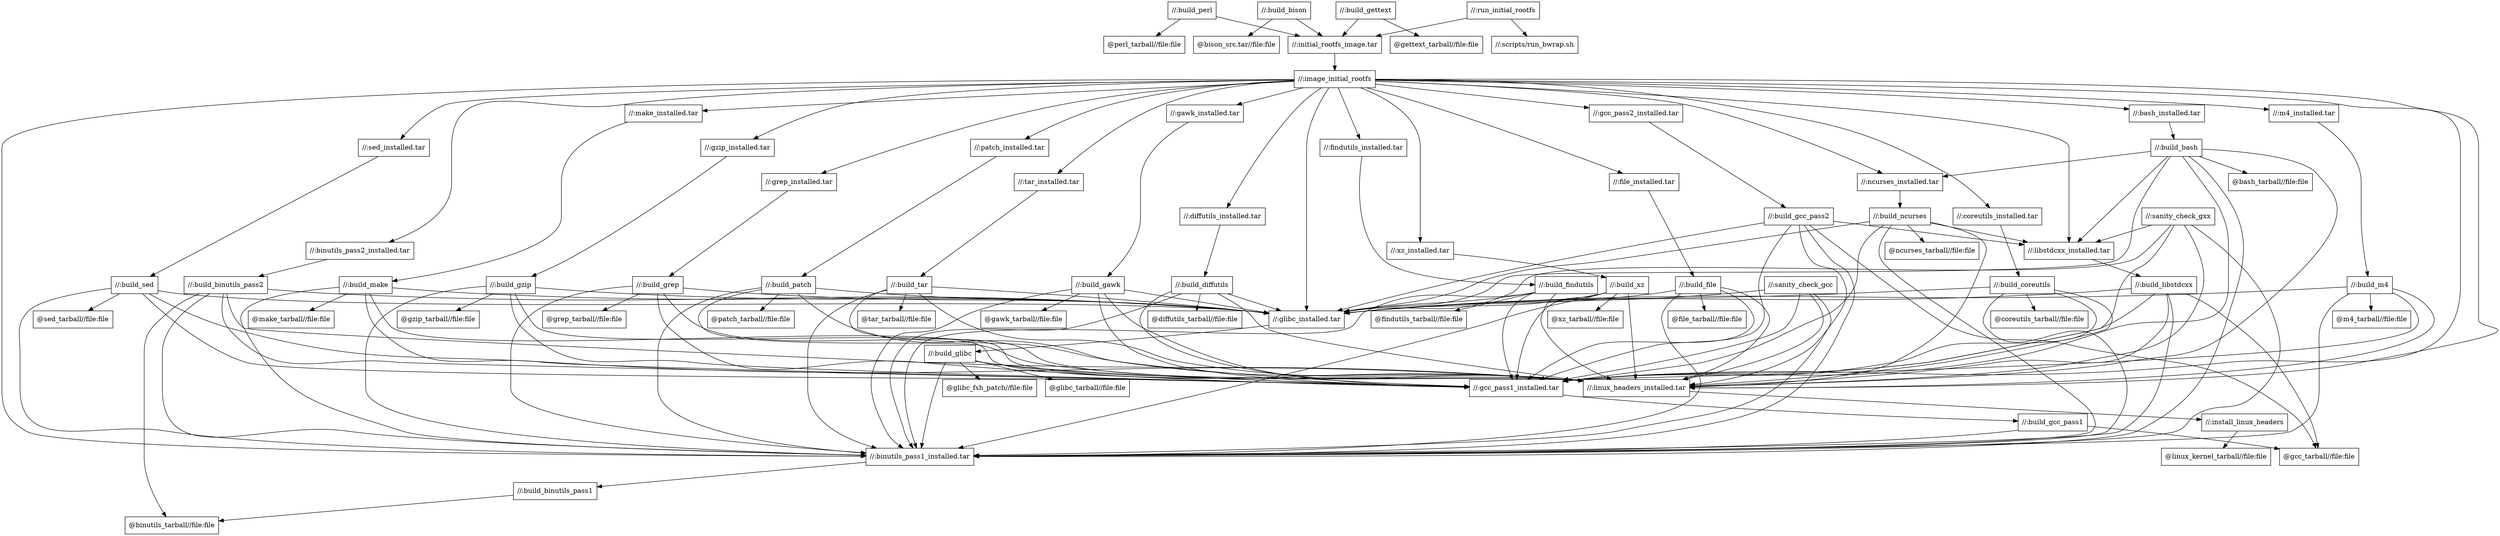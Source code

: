 digraph mygraph {
  node [shape=box];
  "//:run_initial_rootfs"
  "//:run_initial_rootfs" -> "//:initial_rootfs_image.tar"
  "//:run_initial_rootfs" -> "//:scripts/run_bwrap.sh"
  "//:build_perl"
  "//:build_perl" -> "//:initial_rootfs_image.tar"
  "//:build_perl" -> "@perl_tarball//file:file"
  "//:scripts/run_bwrap.sh"
  "@perl_tarball//file:file"
  "//:sanity_check_gcc"
  "//:sanity_check_gcc" -> "//:binutils_pass1_installed.tar"
  "//:sanity_check_gcc" -> "//:gcc_pass1_installed.tar"
  "//:sanity_check_gcc" -> "//:glibc_installed.tar"
  "//:sanity_check_gcc" -> "//:linux_headers_installed.tar"
  "//:build_bison"
  "//:build_bison" -> "//:initial_rootfs_image.tar"
  "//:build_bison" -> "@bison_src.tar//file:file"
  "@bison_src.tar//file:file"
  "//:build_gettext"
  "//:build_gettext" -> "//:initial_rootfs_image.tar"
  "//:build_gettext" -> "@gettext_tarball//file:file"
  "@gettext_tarball//file:file"
  "//:initial_rootfs_image.tar"
  "//:initial_rootfs_image.tar" -> "//:image_initial_rootfs"
  "//:image_initial_rootfs"
  "//:image_initial_rootfs" -> "//:binutils_pass1_installed.tar"
  "//:image_initial_rootfs" -> "//:gcc_pass1_installed.tar"
  "//:image_initial_rootfs" -> "//:linux_headers_installed.tar"
  "//:image_initial_rootfs" -> "//:glibc_installed.tar"
  "//:image_initial_rootfs" -> "//:libstdcxx_installed.tar"
  "//:image_initial_rootfs" -> "//:m4_installed.tar"
  "//:image_initial_rootfs" -> "//:ncurses_installed.tar"
  "//:image_initial_rootfs" -> "//:bash_installed.tar"
  "//:image_initial_rootfs" -> "//:coreutils_installed.tar"
  "//:image_initial_rootfs" -> "//:diffutils_installed.tar"
  "//:image_initial_rootfs" -> "//:file_installed.tar"
  "//:image_initial_rootfs" -> "//:findutils_installed.tar"
  "//:image_initial_rootfs" -> "//:gawk_installed.tar"
  "//:image_initial_rootfs" -> "//:grep_installed.tar"
  "//:image_initial_rootfs" -> "//:gzip_installed.tar"
  "//:image_initial_rootfs" -> "//:make_installed.tar"
  "//:image_initial_rootfs" -> "//:patch_installed.tar"
  "//:image_initial_rootfs" -> "//:sed_installed.tar"
  "//:image_initial_rootfs" -> "//:tar_installed.tar"
  "//:image_initial_rootfs" -> "//:xz_installed.tar"
  "//:image_initial_rootfs" -> "//:binutils_pass2_installed.tar"
  "//:image_initial_rootfs" -> "//:gcc_pass2_installed.tar"
  "//:gcc_pass2_installed.tar"
  "//:gcc_pass2_installed.tar" -> "//:build_gcc_pass2"
  "//:build_gcc_pass2"
  "//:build_gcc_pass2" -> "//:binutils_pass1_installed.tar"
  "//:build_gcc_pass2" -> "//:gcc_pass1_installed.tar"
  "//:build_gcc_pass2" -> "//:glibc_installed.tar"
  "//:build_gcc_pass2" -> "@gcc_tarball//file:file"
  "//:build_gcc_pass2" -> "//:linux_headers_installed.tar"
  "//:build_gcc_pass2" -> "//:libstdcxx_installed.tar"
  "//:binutils_pass2_installed.tar"
  "//:binutils_pass2_installed.tar" -> "//:build_binutils_pass2"
  "//:build_binutils_pass2"
  "//:build_binutils_pass2" -> "//:binutils_pass1_installed.tar"
  "//:build_binutils_pass2" -> "@binutils_tarball//file:file"
  "//:build_binutils_pass2" -> "//:gcc_pass1_installed.tar"
  "//:build_binutils_pass2" -> "//:glibc_installed.tar"
  "//:build_binutils_pass2" -> "//:linux_headers_installed.tar"
  "//:sed_installed.tar"
  "//:sed_installed.tar" -> "//:build_sed"
  "//:build_sed"
  "//:build_sed" -> "//:binutils_pass1_installed.tar"
  "//:build_sed" -> "@sed_tarball//file:file"
  "//:build_sed" -> "//:gcc_pass1_installed.tar"
  "//:build_sed" -> "//:glibc_installed.tar"
  "//:build_sed" -> "//:linux_headers_installed.tar"
  "//:make_installed.tar"
  "//:make_installed.tar" -> "//:build_make"
  "//:gzip_installed.tar"
  "//:gzip_installed.tar" -> "//:build_gzip"
  "//:build_gzip"
  "//:build_gzip" -> "//:binutils_pass1_installed.tar"
  "//:build_gzip" -> "//:gcc_pass1_installed.tar"
  "//:build_gzip" -> "//:glibc_installed.tar"
  "//:build_gzip" -> "//:linux_headers_installed.tar"
  "//:build_gzip" -> "@gzip_tarball//file:file"
  "@gzip_tarball//file:file"
  "//:grep_installed.tar"
  "//:grep_installed.tar" -> "//:build_grep"
  "//:build_grep"
  "//:build_grep" -> "//:binutils_pass1_installed.tar"
  "//:build_grep" -> "@grep_tarball//file:file"
  "//:build_grep" -> "//:gcc_pass1_installed.tar"
  "//:build_grep" -> "//:glibc_installed.tar"
  "//:build_grep" -> "//:linux_headers_installed.tar"
  "@grep_tarball//file:file"
  "//:gawk_installed.tar"
  "//:gawk_installed.tar" -> "//:build_gawk"
  "//:findutils_installed.tar"
  "//:findutils_installed.tar" -> "//:build_findutils"
  "//:build_findutils"
  "//:build_findutils" -> "//:binutils_pass1_installed.tar"
  "//:build_findutils" -> "@findutils_tarball//file:file"
  "//:build_findutils" -> "//:gcc_pass1_installed.tar"
  "//:build_findutils" -> "//:glibc_installed.tar"
  "//:build_findutils" -> "//:linux_headers_installed.tar"
  "@findutils_tarball//file:file"
  "//:file_installed.tar"
  "//:file_installed.tar" -> "//:build_file"
  "//:build_file"
  "//:build_file" -> "//:binutils_pass1_installed.tar"
  "//:build_file" -> "//:gcc_pass1_installed.tar"
  "//:build_file" -> "//:glibc_installed.tar"
  "//:build_file" -> "@file_tarball//file:file"
  "//:build_file" -> "//:linux_headers_installed.tar"
  "//:coreutils_installed.tar"
  "//:coreutils_installed.tar" -> "//:build_coreutils"
  "//:m4_installed.tar"
  "//:m4_installed.tar" -> "//:build_m4"
  "//:build_m4"
  "//:build_m4" -> "//:binutils_pass1_installed.tar"
  "//:build_m4" -> "//:gcc_pass1_installed.tar"
  "//:build_m4" -> "//:glibc_installed.tar"
  "//:build_m4" -> "@m4_tarball//file:file"
  "//:build_m4" -> "//:linux_headers_installed.tar"
  "@m4_tarball//file:file"
  "//:patch_installed.tar"
  "//:patch_installed.tar" -> "//:build_patch"
  "//:build_patch"
  "//:build_patch" -> "//:binutils_pass1_installed.tar"
  "//:build_patch" -> "//:gcc_pass1_installed.tar"
  "//:build_patch" -> "//:glibc_installed.tar"
  "//:build_patch" -> "//:linux_headers_installed.tar"
  "//:build_patch" -> "@patch_tarball//file:file"
  "@patch_tarball//file:file"
  "@file_tarball//file:file"
  "//:build_make"
  "//:build_make" -> "@make_tarball//file:file"
  "//:build_make" -> "//:binutils_pass1_installed.tar"
  "//:build_make" -> "//:gcc_pass1_installed.tar"
  "//:build_make" -> "//:glibc_installed.tar"
  "//:build_make" -> "//:linux_headers_installed.tar"
  "@make_tarball//file:file"
  "@sed_tarball//file:file"
  "//:build_gawk"
  "//:build_gawk" -> "//:binutils_pass1_installed.tar"
  "//:build_gawk" -> "//:gcc_pass1_installed.tar"
  "//:build_gawk" -> "//:glibc_installed.tar"
  "//:build_gawk" -> "@gawk_tarball//file:file"
  "//:build_gawk" -> "//:linux_headers_installed.tar"
  "@gawk_tarball//file:file"
  "//:tar_installed.tar"
  "//:tar_installed.tar" -> "//:build_tar"
  "//:diffutils_installed.tar"
  "//:diffutils_installed.tar" -> "//:build_diffutils"
  "//:build_diffutils"
  "//:build_diffutils" -> "//:binutils_pass1_installed.tar"
  "//:build_diffutils" -> "@diffutils_tarball//file:file"
  "//:build_diffutils" -> "//:gcc_pass1_installed.tar"
  "//:build_diffutils" -> "//:glibc_installed.tar"
  "//:build_diffutils" -> "//:linux_headers_installed.tar"
  "@diffutils_tarball//file:file"
  "//:bash_installed.tar"
  "//:bash_installed.tar" -> "//:build_bash"
  "//:build_bash"
  "//:build_bash" -> "//:binutils_pass1_installed.tar"
  "//:build_bash" -> "@bash_tarball//file:file"
  "//:build_bash" -> "//:gcc_pass1_installed.tar"
  "//:build_bash" -> "//:glibc_installed.tar"
  "//:build_bash" -> "//:linux_headers_installed.tar"
  "//:build_bash" -> "//:libstdcxx_installed.tar"
  "//:build_bash" -> "//:ncurses_installed.tar"
  "//:ncurses_installed.tar"
  "//:ncurses_installed.tar" -> "//:build_ncurses"
  "//:build_ncurses"
  "//:build_ncurses" -> "//:binutils_pass1_installed.tar"
  "//:build_ncurses" -> "//:gcc_pass1_installed.tar"
  "//:build_ncurses" -> "//:glibc_installed.tar"
  "//:build_ncurses" -> "@ncurses_tarball//file:file"
  "//:build_ncurses" -> "//:libstdcxx_installed.tar"
  "//:build_ncurses" -> "//:linux_headers_installed.tar"
  "@ncurses_tarball//file:file"
  "//:xz_installed.tar"
  "//:xz_installed.tar" -> "//:build_xz"
  "//:build_xz"
  "//:build_xz" -> "//:binutils_pass1_installed.tar"
  "//:build_xz" -> "@xz_tarball//file:file"
  "//:build_xz" -> "//:gcc_pass1_installed.tar"
  "//:build_xz" -> "//:glibc_installed.tar"
  "//:build_xz" -> "//:linux_headers_installed.tar"
  "@xz_tarball//file:file"
  "@bash_tarball//file:file"
  "//:build_tar"
  "//:build_tar" -> "//:binutils_pass1_installed.tar"
  "//:build_tar" -> "//:gcc_pass1_installed.tar"
  "//:build_tar" -> "//:glibc_installed.tar"
  "//:build_tar" -> "@tar_tarball//file:file"
  "//:build_tar" -> "//:linux_headers_installed.tar"
  "@tar_tarball//file:file"
  "//:build_coreutils"
  "//:build_coreutils" -> "//:binutils_pass1_installed.tar"
  "//:build_coreutils" -> "//:gcc_pass1_installed.tar"
  "//:build_coreutils" -> "//:glibc_installed.tar"
  "//:build_coreutils" -> "@coreutils_tarball//file:file"
  "//:build_coreutils" -> "//:linux_headers_installed.tar"
  "@coreutils_tarball//file:file"
  "//:sanity_check_gxx"
  "//:sanity_check_gxx" -> "//:binutils_pass1_installed.tar"
  "//:sanity_check_gxx" -> "//:gcc_pass1_installed.tar"
  "//:sanity_check_gxx" -> "//:glibc_installed.tar"
  "//:sanity_check_gxx" -> "//:linux_headers_installed.tar"
  "//:sanity_check_gxx" -> "//:libstdcxx_installed.tar"
  "//:libstdcxx_installed.tar"
  "//:libstdcxx_installed.tar" -> "//:build_libstdcxx"
  "//:build_libstdcxx"
  "//:build_libstdcxx" -> "//:binutils_pass1_installed.tar"
  "//:build_libstdcxx" -> "@gcc_tarball//file:file"
  "//:build_libstdcxx" -> "//:gcc_pass1_installed.tar"
  "//:build_libstdcxx" -> "//:glibc_installed.tar"
  "//:build_libstdcxx" -> "//:linux_headers_installed.tar"
  "//:glibc_installed.tar"
  "//:glibc_installed.tar" -> "//:build_glibc"
  "//:build_glibc"
  "//:build_glibc" -> "@glibc_tarball//file:file"
  "//:build_glibc" -> "//:linux_headers_installed.tar"
  "//:build_glibc" -> "@glibc_fsh_patch//file:file"
  "//:build_glibc" -> "//:binutils_pass1_installed.tar"
  "//:build_glibc" -> "//:gcc_pass1_installed.tar"
  "@glibc_fsh_patch//file:file"
  "//:linux_headers_installed.tar"
  "//:linux_headers_installed.tar" -> "//:install_linux_headers"
  "//:install_linux_headers"
  "//:install_linux_headers" -> "@linux_kernel_tarball//file:file"
  "@linux_kernel_tarball//file:file"
  "@glibc_tarball//file:file"
  "//:gcc_pass1_installed.tar"
  "//:gcc_pass1_installed.tar" -> "//:build_gcc_pass1"
  "//:build_gcc_pass1"
  "//:build_gcc_pass1" -> "//:binutils_pass1_installed.tar"
  "//:build_gcc_pass1" -> "@gcc_tarball//file:file"
  "@gcc_tarball//file:file"
  "//:binutils_pass1_installed.tar"
  "//:binutils_pass1_installed.tar" -> "//:build_binutils_pass1"
  "//:build_binutils_pass1"
  "//:build_binutils_pass1" -> "@binutils_tarball//file:file"
  "@binutils_tarball//file:file"
}
